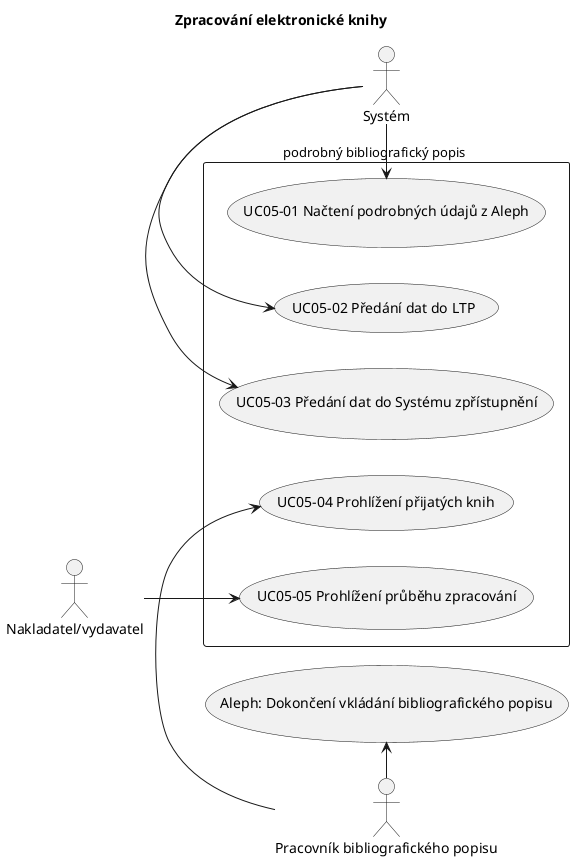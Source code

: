 @startuml
left to right direction
title Zpracování elektronické knihy
skinparam packageStyle rect

actor :Nakladatel/vydavatel:
actor :Systém:
actor :Pracovník bibliografického popisu:

rectangle  {
	   :Systém: -left-> (UC05-01 Načtení podrobných údajů z Aleph) : podrobný bibliografický popis
	   :Systém: -left-> (UC05-02 Předání dat do LTP)
	   :Systém: -left-> (UC05-03 Předání dat do Systému zpřístupnění)
	   :Pracovník bibliografického popisu: -left-> (UC05-04 Prohlížení přijatých knih)
	   :Nakladatel/vydavatel: --> (UC05-05 Prohlížení průběhu zpracování)
}
:Pracovník bibliografického popisu: -left-> (Aleph: Dokončení vkládání bibliografického popisu)
@enduml

